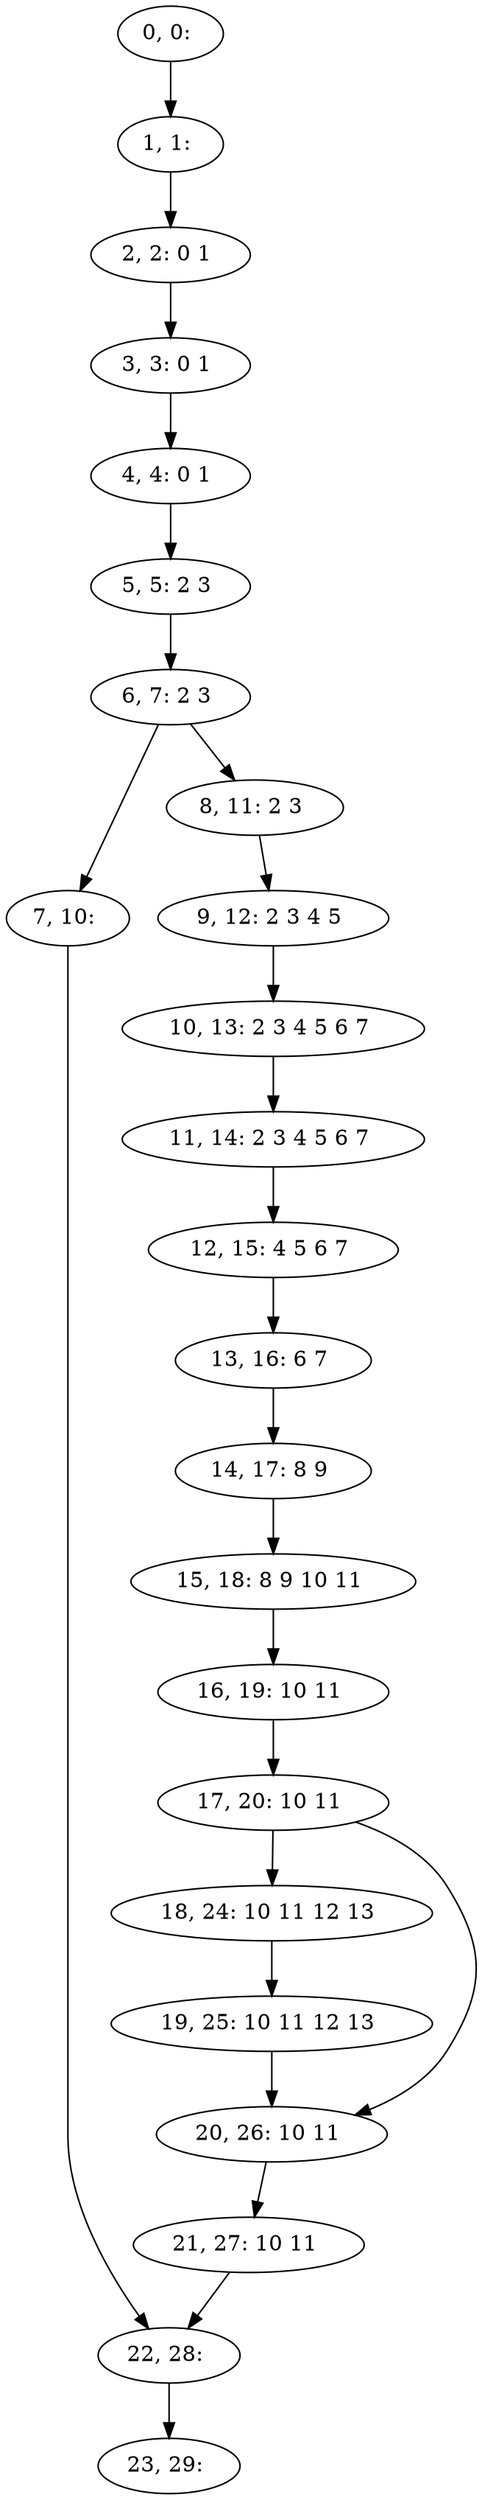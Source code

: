 digraph G {
0[label="0, 0: "];
1[label="1, 1: "];
2[label="2, 2: 0 1 "];
3[label="3, 3: 0 1 "];
4[label="4, 4: 0 1 "];
5[label="5, 5: 2 3 "];
6[label="6, 7: 2 3 "];
7[label="7, 10: "];
8[label="8, 11: 2 3 "];
9[label="9, 12: 2 3 4 5 "];
10[label="10, 13: 2 3 4 5 6 7 "];
11[label="11, 14: 2 3 4 5 6 7 "];
12[label="12, 15: 4 5 6 7 "];
13[label="13, 16: 6 7 "];
14[label="14, 17: 8 9 "];
15[label="15, 18: 8 9 10 11 "];
16[label="16, 19: 10 11 "];
17[label="17, 20: 10 11 "];
18[label="18, 24: 10 11 12 13 "];
19[label="19, 25: 10 11 12 13 "];
20[label="20, 26: 10 11 "];
21[label="21, 27: 10 11 "];
22[label="22, 28: "];
23[label="23, 29: "];
0->1 ;
1->2 ;
2->3 ;
3->4 ;
4->5 ;
5->6 ;
6->7 ;
6->8 ;
7->22 ;
8->9 ;
9->10 ;
10->11 ;
11->12 ;
12->13 ;
13->14 ;
14->15 ;
15->16 ;
16->17 ;
17->18 ;
17->20 ;
18->19 ;
19->20 ;
20->21 ;
21->22 ;
22->23 ;
}
